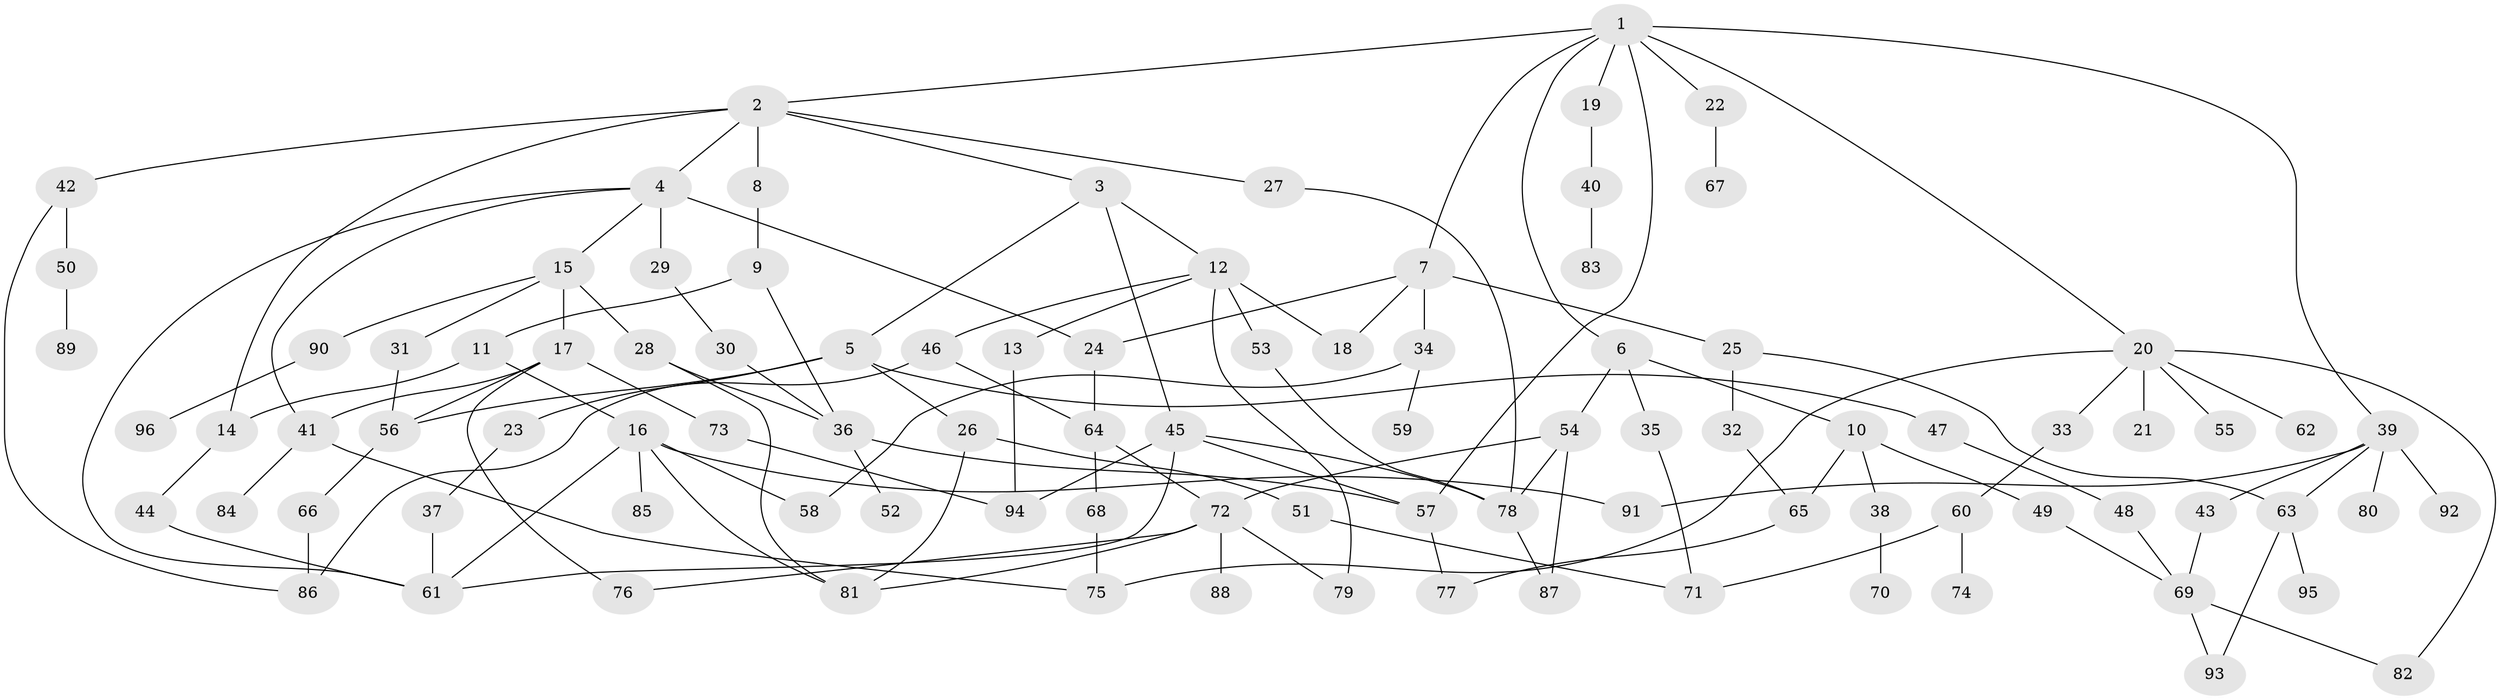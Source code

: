 // coarse degree distribution, {8: 0.015151515151515152, 7: 0.06060606060606061, 6: 0.09090909090909091, 5: 0.18181818181818182, 2: 0.2878787878787879, 4: 0.030303030303030304, 3: 0.10606060606060606, 1: 0.22727272727272727}
// Generated by graph-tools (version 1.1) at 2025/23/03/03/25 07:23:34]
// undirected, 96 vertices, 137 edges
graph export_dot {
graph [start="1"]
  node [color=gray90,style=filled];
  1;
  2;
  3;
  4;
  5;
  6;
  7;
  8;
  9;
  10;
  11;
  12;
  13;
  14;
  15;
  16;
  17;
  18;
  19;
  20;
  21;
  22;
  23;
  24;
  25;
  26;
  27;
  28;
  29;
  30;
  31;
  32;
  33;
  34;
  35;
  36;
  37;
  38;
  39;
  40;
  41;
  42;
  43;
  44;
  45;
  46;
  47;
  48;
  49;
  50;
  51;
  52;
  53;
  54;
  55;
  56;
  57;
  58;
  59;
  60;
  61;
  62;
  63;
  64;
  65;
  66;
  67;
  68;
  69;
  70;
  71;
  72;
  73;
  74;
  75;
  76;
  77;
  78;
  79;
  80;
  81;
  82;
  83;
  84;
  85;
  86;
  87;
  88;
  89;
  90;
  91;
  92;
  93;
  94;
  95;
  96;
  1 -- 2;
  1 -- 6;
  1 -- 7;
  1 -- 19;
  1 -- 20;
  1 -- 22;
  1 -- 39;
  1 -- 57;
  2 -- 3;
  2 -- 4;
  2 -- 8;
  2 -- 14;
  2 -- 27;
  2 -- 42;
  3 -- 5;
  3 -- 12;
  3 -- 45;
  4 -- 15;
  4 -- 29;
  4 -- 41;
  4 -- 24;
  4 -- 61;
  5 -- 23;
  5 -- 26;
  5 -- 47;
  5 -- 56;
  6 -- 10;
  6 -- 35;
  6 -- 54;
  7 -- 24;
  7 -- 25;
  7 -- 34;
  7 -- 18;
  8 -- 9;
  9 -- 11;
  9 -- 36;
  10 -- 38;
  10 -- 49;
  10 -- 65;
  11 -- 16;
  11 -- 14;
  12 -- 13;
  12 -- 18;
  12 -- 46;
  12 -- 53;
  12 -- 79;
  13 -- 94;
  14 -- 44;
  15 -- 17;
  15 -- 28;
  15 -- 31;
  15 -- 90;
  16 -- 58;
  16 -- 61;
  16 -- 81;
  16 -- 85;
  16 -- 91;
  17 -- 73;
  17 -- 56;
  17 -- 76;
  17 -- 41;
  19 -- 40;
  20 -- 21;
  20 -- 33;
  20 -- 55;
  20 -- 62;
  20 -- 75;
  20 -- 82;
  22 -- 67;
  23 -- 37;
  24 -- 64;
  25 -- 32;
  25 -- 63;
  26 -- 51;
  26 -- 81;
  27 -- 78;
  28 -- 81;
  28 -- 36;
  29 -- 30;
  30 -- 36;
  31 -- 56;
  32 -- 65;
  33 -- 60;
  34 -- 59;
  34 -- 58;
  35 -- 71;
  36 -- 52;
  36 -- 57;
  37 -- 61;
  38 -- 70;
  39 -- 43;
  39 -- 63;
  39 -- 80;
  39 -- 92;
  39 -- 91;
  40 -- 83;
  41 -- 84;
  41 -- 75;
  42 -- 50;
  42 -- 86;
  43 -- 69;
  44 -- 61;
  45 -- 57;
  45 -- 94;
  45 -- 61;
  45 -- 78;
  46 -- 64;
  46 -- 86;
  47 -- 48;
  48 -- 69;
  49 -- 69;
  50 -- 89;
  51 -- 71;
  53 -- 78;
  54 -- 72;
  54 -- 87;
  54 -- 78;
  56 -- 66;
  57 -- 77;
  60 -- 74;
  60 -- 71;
  63 -- 93;
  63 -- 95;
  64 -- 68;
  64 -- 72;
  65 -- 77;
  66 -- 86;
  68 -- 75;
  69 -- 82;
  69 -- 93;
  72 -- 76;
  72 -- 88;
  72 -- 79;
  72 -- 81;
  73 -- 94;
  78 -- 87;
  90 -- 96;
}
